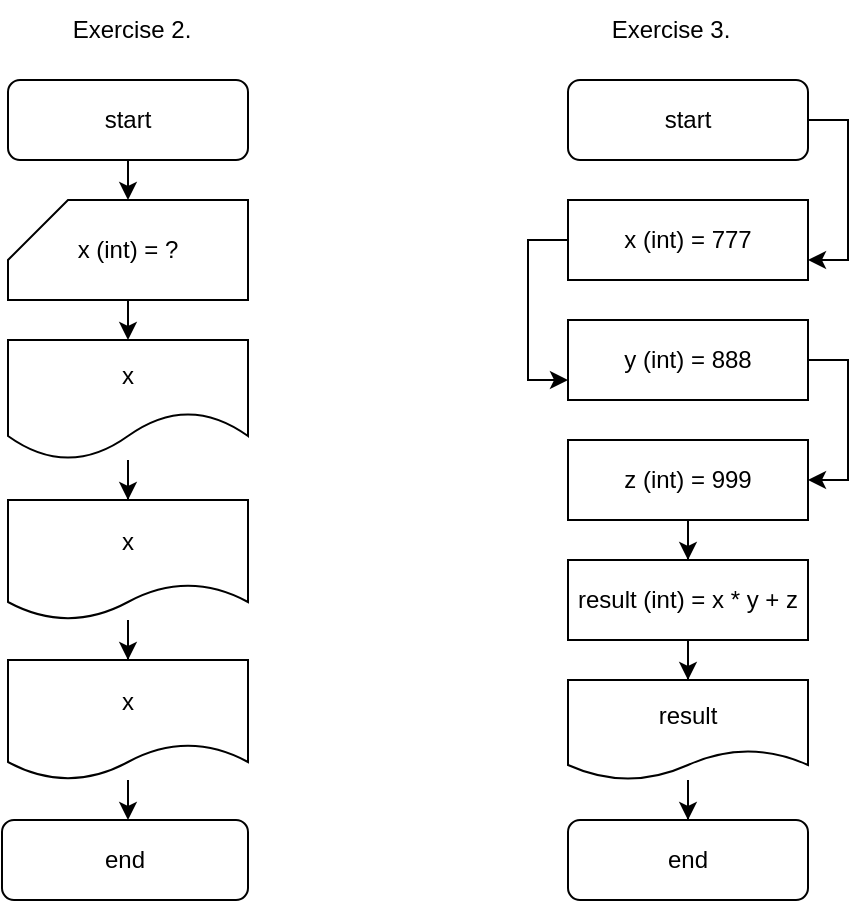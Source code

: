 <mxfile version="24.6.4" type="google">
  <diagram name="‫עמוד-1‬" id="ZeaiFz-dSpP0ARGtSDzb">
    <mxGraphModel dx="880" dy="468" grid="1" gridSize="10" guides="1" tooltips="1" connect="1" arrows="1" fold="1" page="1" pageScale="1" pageWidth="827" pageHeight="1169" math="0" shadow="0">
      <root>
        <mxCell id="0" />
        <mxCell id="1" parent="0" />
        <mxCell id="nvKz9CpnVOOsvy4gnu52-1" value="start" style="rounded=1;whiteSpace=wrap;html=1;" vertex="1" parent="1">
          <mxGeometry x="120" y="50" width="120" height="40" as="geometry" />
        </mxCell>
        <mxCell id="nvKz9CpnVOOsvy4gnu52-2" value="end" style="rounded=1;whiteSpace=wrap;html=1;" vertex="1" parent="1">
          <mxGeometry x="117" y="420" width="123" height="40" as="geometry" />
        </mxCell>
        <mxCell id="nvKz9CpnVOOsvy4gnu52-46" value="" style="edgeStyle=orthogonalEdgeStyle;rounded=0;orthogonalLoop=1;jettySize=auto;html=1;" edge="1" parent="1" source="nvKz9CpnVOOsvy4gnu52-7" target="nvKz9CpnVOOsvy4gnu52-2">
          <mxGeometry relative="1" as="geometry">
            <Array as="points">
              <mxPoint x="179" y="390" />
              <mxPoint x="179" y="390" />
            </Array>
          </mxGeometry>
        </mxCell>
        <mxCell id="nvKz9CpnVOOsvy4gnu52-7" value="x" style="shape=document;whiteSpace=wrap;html=1;boundedLbl=1;" vertex="1" parent="1">
          <mxGeometry x="120" y="340" width="120" height="60" as="geometry" />
        </mxCell>
        <mxCell id="nvKz9CpnVOOsvy4gnu52-14" value="Exercise 2." style="text;html=1;align=center;verticalAlign=middle;whiteSpace=wrap;rounded=0;" vertex="1" parent="1">
          <mxGeometry x="129" y="10" width="106" height="30" as="geometry" />
        </mxCell>
        <mxCell id="nvKz9CpnVOOsvy4gnu52-64" style="edgeStyle=orthogonalEdgeStyle;rounded=0;orthogonalLoop=1;jettySize=auto;html=1;exitX=1;exitY=0.5;exitDx=0;exitDy=0;entryX=1;entryY=0.75;entryDx=0;entryDy=0;" edge="1" parent="1" source="nvKz9CpnVOOsvy4gnu52-26" target="nvKz9CpnVOOsvy4gnu52-55">
          <mxGeometry relative="1" as="geometry" />
        </mxCell>
        <mxCell id="nvKz9CpnVOOsvy4gnu52-26" value="start" style="rounded=1;whiteSpace=wrap;html=1;" vertex="1" parent="1">
          <mxGeometry x="400" y="50" width="120" height="40" as="geometry" />
        </mxCell>
        <mxCell id="nvKz9CpnVOOsvy4gnu52-27" value="Exercise 3." style="text;html=1;align=center;verticalAlign=middle;whiteSpace=wrap;rounded=0;" vertex="1" parent="1">
          <mxGeometry x="390" y="10" width="123" height="30" as="geometry" />
        </mxCell>
        <mxCell id="nvKz9CpnVOOsvy4gnu52-28" value="end" style="rounded=1;whiteSpace=wrap;html=1;" vertex="1" parent="1">
          <mxGeometry x="400" y="420" width="120" height="40" as="geometry" />
        </mxCell>
        <mxCell id="nvKz9CpnVOOsvy4gnu52-39" style="edgeStyle=orthogonalEdgeStyle;rounded=0;orthogonalLoop=1;jettySize=auto;html=1;exitX=0.5;exitY=1;exitDx=0;exitDy=0;exitPerimeter=0;entryX=0.5;entryY=0;entryDx=0;entryDy=0;" edge="1" parent="1" source="nvKz9CpnVOOsvy4gnu52-32" target="nvKz9CpnVOOsvy4gnu52-36">
          <mxGeometry relative="1" as="geometry" />
        </mxCell>
        <mxCell id="nvKz9CpnVOOsvy4gnu52-32" value="x (int) = ?" style="shape=card;whiteSpace=wrap;html=1;" vertex="1" parent="1">
          <mxGeometry x="120" y="110" width="120" height="50" as="geometry" />
        </mxCell>
        <mxCell id="nvKz9CpnVOOsvy4gnu52-45" value="" style="edgeStyle=orthogonalEdgeStyle;rounded=0;orthogonalLoop=1;jettySize=auto;html=1;" edge="1" parent="1" source="nvKz9CpnVOOsvy4gnu52-35" target="nvKz9CpnVOOsvy4gnu52-7">
          <mxGeometry relative="1" as="geometry" />
        </mxCell>
        <mxCell id="nvKz9CpnVOOsvy4gnu52-35" value="x" style="shape=document;whiteSpace=wrap;html=1;boundedLbl=1;" vertex="1" parent="1">
          <mxGeometry x="120" y="260" width="120" height="60" as="geometry" />
        </mxCell>
        <mxCell id="nvKz9CpnVOOsvy4gnu52-50" value="" style="edgeStyle=orthogonalEdgeStyle;rounded=0;orthogonalLoop=1;jettySize=auto;html=1;" edge="1" parent="1" source="nvKz9CpnVOOsvy4gnu52-36" target="nvKz9CpnVOOsvy4gnu52-35">
          <mxGeometry relative="1" as="geometry" />
        </mxCell>
        <mxCell id="nvKz9CpnVOOsvy4gnu52-36" value="x" style="shape=document;whiteSpace=wrap;html=1;boundedLbl=1;size=0.4;" vertex="1" parent="1">
          <mxGeometry x="120" y="180" width="120" height="60" as="geometry" />
        </mxCell>
        <mxCell id="nvKz9CpnVOOsvy4gnu52-37" style="edgeStyle=orthogonalEdgeStyle;rounded=0;orthogonalLoop=1;jettySize=auto;html=1;exitX=0.5;exitY=1;exitDx=0;exitDy=0;entryX=0.5;entryY=0;entryDx=0;entryDy=0;entryPerimeter=0;" edge="1" parent="1" source="nvKz9CpnVOOsvy4gnu52-1" target="nvKz9CpnVOOsvy4gnu52-32">
          <mxGeometry relative="1" as="geometry" />
        </mxCell>
        <mxCell id="nvKz9CpnVOOsvy4gnu52-74" value="" style="edgeStyle=orthogonalEdgeStyle;rounded=0;orthogonalLoop=1;jettySize=auto;html=1;" edge="1" parent="1" source="nvKz9CpnVOOsvy4gnu52-54" target="nvKz9CpnVOOsvy4gnu52-28">
          <mxGeometry relative="1" as="geometry" />
        </mxCell>
        <mxCell id="nvKz9CpnVOOsvy4gnu52-54" value="result" style="shape=document;whiteSpace=wrap;html=1;boundedLbl=1;" vertex="1" parent="1">
          <mxGeometry x="400" y="350" width="120" height="50" as="geometry" />
        </mxCell>
        <mxCell id="nvKz9CpnVOOsvy4gnu52-65" style="edgeStyle=orthogonalEdgeStyle;rounded=0;orthogonalLoop=1;jettySize=auto;html=1;exitX=0;exitY=0.5;exitDx=0;exitDy=0;entryX=0;entryY=0.75;entryDx=0;entryDy=0;" edge="1" parent="1" source="nvKz9CpnVOOsvy4gnu52-55" target="nvKz9CpnVOOsvy4gnu52-56">
          <mxGeometry relative="1" as="geometry" />
        </mxCell>
        <mxCell id="nvKz9CpnVOOsvy4gnu52-55" value="x (int) = 777" style="rounded=0;whiteSpace=wrap;html=1;" vertex="1" parent="1">
          <mxGeometry x="400" y="110" width="120" height="40" as="geometry" />
        </mxCell>
        <mxCell id="nvKz9CpnVOOsvy4gnu52-66" style="edgeStyle=orthogonalEdgeStyle;rounded=0;orthogonalLoop=1;jettySize=auto;html=1;exitX=1;exitY=0.5;exitDx=0;exitDy=0;entryX=1;entryY=0.5;entryDx=0;entryDy=0;" edge="1" parent="1" source="nvKz9CpnVOOsvy4gnu52-56" target="nvKz9CpnVOOsvy4gnu52-57">
          <mxGeometry relative="1" as="geometry" />
        </mxCell>
        <mxCell id="nvKz9CpnVOOsvy4gnu52-56" value="y (int) = 888" style="rounded=0;whiteSpace=wrap;html=1;" vertex="1" parent="1">
          <mxGeometry x="400" y="170" width="120" height="40" as="geometry" />
        </mxCell>
        <mxCell id="nvKz9CpnVOOsvy4gnu52-70" style="edgeStyle=orthogonalEdgeStyle;rounded=0;orthogonalLoop=1;jettySize=auto;html=1;entryX=0.5;entryY=0;entryDx=0;entryDy=0;" edge="1" parent="1" source="nvKz9CpnVOOsvy4gnu52-57" target="nvKz9CpnVOOsvy4gnu52-58">
          <mxGeometry relative="1" as="geometry" />
        </mxCell>
        <mxCell id="nvKz9CpnVOOsvy4gnu52-57" value="z (int) = 999" style="rounded=0;whiteSpace=wrap;html=1;" vertex="1" parent="1">
          <mxGeometry x="400" y="230" width="120" height="40" as="geometry" />
        </mxCell>
        <mxCell id="nvKz9CpnVOOsvy4gnu52-67" style="edgeStyle=orthogonalEdgeStyle;rounded=0;orthogonalLoop=1;jettySize=auto;html=1;entryX=0.5;entryY=0;entryDx=0;entryDy=0;" edge="1" parent="1" source="nvKz9CpnVOOsvy4gnu52-58" target="nvKz9CpnVOOsvy4gnu52-54">
          <mxGeometry relative="1" as="geometry" />
        </mxCell>
        <mxCell id="nvKz9CpnVOOsvy4gnu52-58" value="result (int) = x * y + z" style="rounded=0;whiteSpace=wrap;html=1;" vertex="1" parent="1">
          <mxGeometry x="400" y="290" width="120" height="40" as="geometry" />
        </mxCell>
      </root>
    </mxGraphModel>
  </diagram>
</mxfile>
